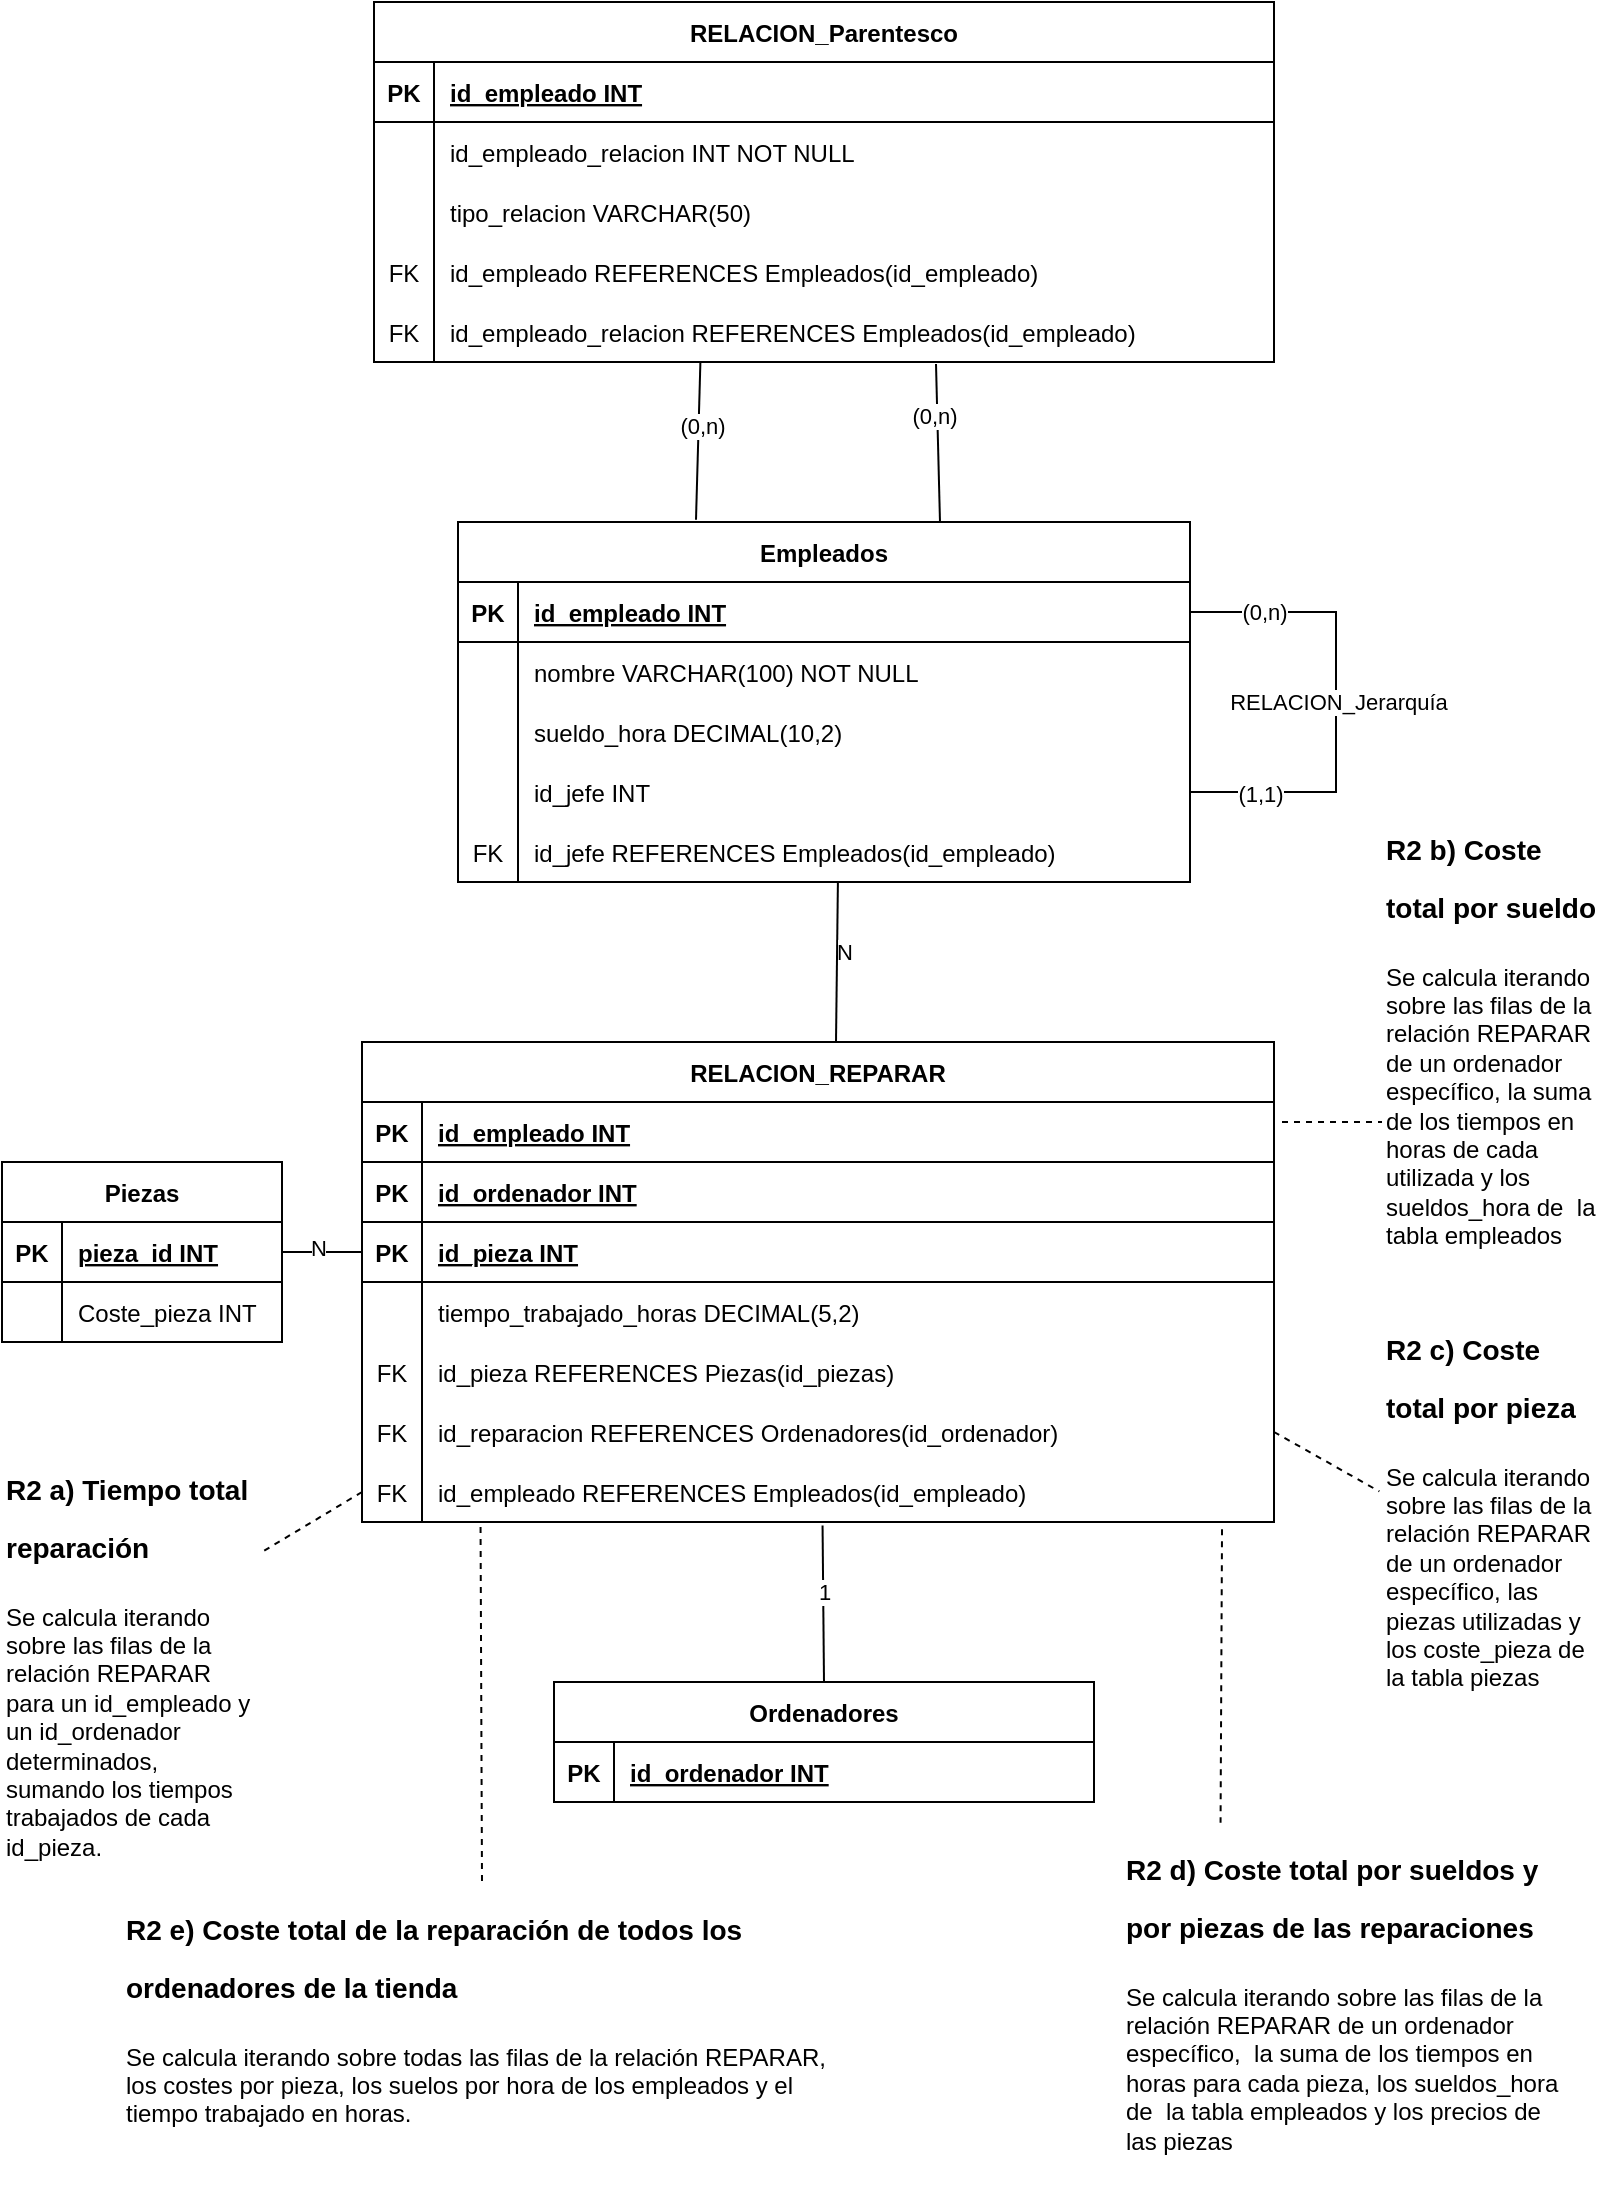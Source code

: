 <mxfile version="25.0.3">
  <diagram name="Página-1" id="xGgzA0Pqi8EQrlo79pXu">
    <mxGraphModel dx="-40" dy="119" grid="1" gridSize="10" guides="1" tooltips="1" connect="1" arrows="1" fold="1" page="1" pageScale="1" pageWidth="827" pageHeight="1169" math="0" shadow="0">
      <root>
        <mxCell id="0" />
        <mxCell id="1" parent="0" />
        <mxCell id="ciaVYC9OOsFVDhnM_Xw1-1" value="Empleados" style="shape=table;startSize=30;container=1;collapsible=1;childLayout=tableLayout;fixedRows=1;rowLines=0;fontStyle=1;align=center;resizeLast=1;" parent="1" vertex="1">
          <mxGeometry x="1068" y="1464" width="366" height="180" as="geometry" />
        </mxCell>
        <mxCell id="ciaVYC9OOsFVDhnM_Xw1-2" value="" style="shape=tableRow;horizontal=0;startSize=0;swimlaneHead=0;swimlaneBody=0;fillColor=none;collapsible=0;dropTarget=0;points=[[0,0.5],[1,0.5]];portConstraint=eastwest;strokeColor=inherit;top=0;left=0;right=0;bottom=1;" parent="ciaVYC9OOsFVDhnM_Xw1-1" vertex="1">
          <mxGeometry y="30" width="366" height="30" as="geometry" />
        </mxCell>
        <mxCell id="ciaVYC9OOsFVDhnM_Xw1-3" value="PK" style="shape=partialRectangle;overflow=hidden;connectable=0;fillColor=none;strokeColor=inherit;top=0;left=0;bottom=0;right=0;fontStyle=1;" parent="ciaVYC9OOsFVDhnM_Xw1-2" vertex="1">
          <mxGeometry width="30" height="30" as="geometry">
            <mxRectangle width="30" height="30" as="alternateBounds" />
          </mxGeometry>
        </mxCell>
        <mxCell id="ciaVYC9OOsFVDhnM_Xw1-4" value="id_empleado INT" style="shape=partialRectangle;overflow=hidden;connectable=0;fillColor=none;align=left;strokeColor=inherit;top=0;left=0;bottom=0;right=0;spacingLeft=6;fontStyle=5;" parent="ciaVYC9OOsFVDhnM_Xw1-2" vertex="1">
          <mxGeometry x="30" width="336" height="30" as="geometry">
            <mxRectangle width="336" height="30" as="alternateBounds" />
          </mxGeometry>
        </mxCell>
        <mxCell id="ciaVYC9OOsFVDhnM_Xw1-5" value="" style="shape=tableRow;horizontal=0;startSize=0;swimlaneHead=0;swimlaneBody=0;fillColor=none;collapsible=0;dropTarget=0;points=[[0,0.5],[1,0.5]];portConstraint=eastwest;strokeColor=inherit;top=0;left=0;right=0;bottom=0;" parent="ciaVYC9OOsFVDhnM_Xw1-1" vertex="1">
          <mxGeometry y="60" width="366" height="30" as="geometry" />
        </mxCell>
        <mxCell id="ciaVYC9OOsFVDhnM_Xw1-6" value="" style="shape=partialRectangle;overflow=hidden;connectable=0;fillColor=none;strokeColor=inherit;top=0;left=0;bottom=0;right=0;" parent="ciaVYC9OOsFVDhnM_Xw1-5" vertex="1">
          <mxGeometry width="30" height="30" as="geometry">
            <mxRectangle width="30" height="30" as="alternateBounds" />
          </mxGeometry>
        </mxCell>
        <mxCell id="ciaVYC9OOsFVDhnM_Xw1-7" value="nombre VARCHAR(100) NOT NULL" style="shape=partialRectangle;overflow=hidden;connectable=0;fillColor=none;align=left;strokeColor=inherit;top=0;left=0;bottom=0;right=0;spacingLeft=6;" parent="ciaVYC9OOsFVDhnM_Xw1-5" vertex="1">
          <mxGeometry x="30" width="336" height="30" as="geometry">
            <mxRectangle width="336" height="30" as="alternateBounds" />
          </mxGeometry>
        </mxCell>
        <mxCell id="ciaVYC9OOsFVDhnM_Xw1-8" value="" style="shape=tableRow;horizontal=0;startSize=0;swimlaneHead=0;swimlaneBody=0;fillColor=none;collapsible=0;dropTarget=0;points=[[0,0.5],[1,0.5]];portConstraint=eastwest;strokeColor=inherit;top=0;left=0;right=0;bottom=0;" parent="ciaVYC9OOsFVDhnM_Xw1-1" vertex="1">
          <mxGeometry y="90" width="366" height="30" as="geometry" />
        </mxCell>
        <mxCell id="ciaVYC9OOsFVDhnM_Xw1-9" value="" style="shape=partialRectangle;overflow=hidden;connectable=0;fillColor=none;strokeColor=inherit;top=0;left=0;bottom=0;right=0;" parent="ciaVYC9OOsFVDhnM_Xw1-8" vertex="1">
          <mxGeometry width="30" height="30" as="geometry">
            <mxRectangle width="30" height="30" as="alternateBounds" />
          </mxGeometry>
        </mxCell>
        <mxCell id="ciaVYC9OOsFVDhnM_Xw1-10" value="sueldo_hora DECIMAL(10,2)" style="shape=partialRectangle;overflow=hidden;connectable=0;fillColor=none;align=left;strokeColor=inherit;top=0;left=0;bottom=0;right=0;spacingLeft=6;" parent="ciaVYC9OOsFVDhnM_Xw1-8" vertex="1">
          <mxGeometry x="30" width="336" height="30" as="geometry">
            <mxRectangle width="336" height="30" as="alternateBounds" />
          </mxGeometry>
        </mxCell>
        <mxCell id="ciaVYC9OOsFVDhnM_Xw1-11" value="" style="shape=tableRow;horizontal=0;startSize=0;swimlaneHead=0;swimlaneBody=0;fillColor=none;collapsible=0;dropTarget=0;points=[[0,0.5],[1,0.5]];portConstraint=eastwest;strokeColor=inherit;top=0;left=0;right=0;bottom=0;" parent="ciaVYC9OOsFVDhnM_Xw1-1" vertex="1">
          <mxGeometry y="120" width="366" height="30" as="geometry" />
        </mxCell>
        <mxCell id="ciaVYC9OOsFVDhnM_Xw1-12" value="" style="shape=partialRectangle;overflow=hidden;connectable=0;fillColor=none;strokeColor=inherit;top=0;left=0;bottom=0;right=0;" parent="ciaVYC9OOsFVDhnM_Xw1-11" vertex="1">
          <mxGeometry width="30" height="30" as="geometry">
            <mxRectangle width="30" height="30" as="alternateBounds" />
          </mxGeometry>
        </mxCell>
        <mxCell id="ciaVYC9OOsFVDhnM_Xw1-13" value="id_jefe INT" style="shape=partialRectangle;overflow=hidden;connectable=0;fillColor=none;align=left;strokeColor=inherit;top=0;left=0;bottom=0;right=0;spacingLeft=6;" parent="ciaVYC9OOsFVDhnM_Xw1-11" vertex="1">
          <mxGeometry x="30" width="336" height="30" as="geometry">
            <mxRectangle width="336" height="30" as="alternateBounds" />
          </mxGeometry>
        </mxCell>
        <mxCell id="ciaVYC9OOsFVDhnM_Xw1-14" value="" style="shape=tableRow;horizontal=0;startSize=0;swimlaneHead=0;swimlaneBody=0;fillColor=none;collapsible=0;dropTarget=0;points=[[0,0.5],[1,0.5]];portConstraint=eastwest;strokeColor=inherit;top=0;left=0;right=0;bottom=0;" parent="ciaVYC9OOsFVDhnM_Xw1-1" vertex="1">
          <mxGeometry y="150" width="366" height="30" as="geometry" />
        </mxCell>
        <mxCell id="ciaVYC9OOsFVDhnM_Xw1-15" value="FK" style="shape=partialRectangle;overflow=hidden;connectable=0;fillColor=none;strokeColor=inherit;top=0;left=0;bottom=0;right=0;" parent="ciaVYC9OOsFVDhnM_Xw1-14" vertex="1">
          <mxGeometry width="30" height="30" as="geometry">
            <mxRectangle width="30" height="30" as="alternateBounds" />
          </mxGeometry>
        </mxCell>
        <mxCell id="ciaVYC9OOsFVDhnM_Xw1-16" value="id_jefe REFERENCES Empleados(id_empleado)" style="shape=partialRectangle;overflow=hidden;connectable=0;fillColor=none;align=left;strokeColor=inherit;top=0;left=0;bottom=0;right=0;spacingLeft=6;" parent="ciaVYC9OOsFVDhnM_Xw1-14" vertex="1">
          <mxGeometry x="30" width="336" height="30" as="geometry">
            <mxRectangle width="336" height="30" as="alternateBounds" />
          </mxGeometry>
        </mxCell>
        <mxCell id="2tgkT-NRapqYgI7skfgN-1" value="" style="endArrow=none;html=1;rounded=0;exitX=1;exitY=0.5;exitDx=0;exitDy=0;entryX=1;entryY=0.5;entryDx=0;entryDy=0;" parent="ciaVYC9OOsFVDhnM_Xw1-1" source="ciaVYC9OOsFVDhnM_Xw1-11" target="ciaVYC9OOsFVDhnM_Xw1-2" edge="1">
          <mxGeometry width="50" height="50" relative="1" as="geometry">
            <mxPoint x="366" y="135.0" as="sourcePoint" />
            <mxPoint x="366" y="45.0" as="targetPoint" />
            <Array as="points">
              <mxPoint x="439" y="135.0" />
              <mxPoint x="439" y="45.0" />
            </Array>
          </mxGeometry>
        </mxCell>
        <mxCell id="2tgkT-NRapqYgI7skfgN-2" value="RELACION_Jerarquía" style="edgeLabel;html=1;align=center;verticalAlign=middle;resizable=0;points=[];" parent="2tgkT-NRapqYgI7skfgN-1" vertex="1" connectable="0">
          <mxGeometry x="0.002" y="-1" relative="1" as="geometry">
            <mxPoint as="offset" />
          </mxGeometry>
        </mxCell>
        <mxCell id="2tgkT-NRapqYgI7skfgN-3" value="(1,1)" style="edgeLabel;html=1;align=center;verticalAlign=middle;resizable=0;points=[];" parent="2tgkT-NRapqYgI7skfgN-1" vertex="1" connectable="0">
          <mxGeometry x="-0.703" y="-1" relative="1" as="geometry">
            <mxPoint as="offset" />
          </mxGeometry>
        </mxCell>
        <mxCell id="2tgkT-NRapqYgI7skfgN-4" value="(0,n)" style="edgeLabel;html=1;align=center;verticalAlign=middle;resizable=0;points=[];" parent="2tgkT-NRapqYgI7skfgN-1" vertex="1" connectable="0">
          <mxGeometry x="0.686" relative="1" as="geometry">
            <mxPoint as="offset" />
          </mxGeometry>
        </mxCell>
        <mxCell id="ciaVYC9OOsFVDhnM_Xw1-17" value="RELACION_Parentesco" style="shape=table;startSize=30;container=1;collapsible=1;childLayout=tableLayout;fixedRows=1;rowLines=0;fontStyle=1;align=center;resizeLast=1;" parent="1" vertex="1">
          <mxGeometry x="1026" y="1204" width="450" height="180" as="geometry" />
        </mxCell>
        <mxCell id="ciaVYC9OOsFVDhnM_Xw1-18" value="" style="shape=tableRow;horizontal=0;startSize=0;swimlaneHead=0;swimlaneBody=0;fillColor=none;collapsible=0;dropTarget=0;points=[[0,0.5],[1,0.5]];portConstraint=eastwest;strokeColor=inherit;top=0;left=0;right=0;bottom=1;" parent="ciaVYC9OOsFVDhnM_Xw1-17" vertex="1">
          <mxGeometry y="30" width="450" height="30" as="geometry" />
        </mxCell>
        <mxCell id="ciaVYC9OOsFVDhnM_Xw1-19" value="PK" style="shape=partialRectangle;overflow=hidden;connectable=0;fillColor=none;strokeColor=inherit;top=0;left=0;bottom=0;right=0;fontStyle=1;" parent="ciaVYC9OOsFVDhnM_Xw1-18" vertex="1">
          <mxGeometry width="30" height="30" as="geometry">
            <mxRectangle width="30" height="30" as="alternateBounds" />
          </mxGeometry>
        </mxCell>
        <mxCell id="ciaVYC9OOsFVDhnM_Xw1-20" value="id_empleado INT" style="shape=partialRectangle;overflow=hidden;connectable=0;fillColor=none;align=left;strokeColor=inherit;top=0;left=0;bottom=0;right=0;spacingLeft=6;fontStyle=5;" parent="ciaVYC9OOsFVDhnM_Xw1-18" vertex="1">
          <mxGeometry x="30" width="420" height="30" as="geometry">
            <mxRectangle width="420" height="30" as="alternateBounds" />
          </mxGeometry>
        </mxCell>
        <mxCell id="ciaVYC9OOsFVDhnM_Xw1-21" value="" style="shape=tableRow;horizontal=0;startSize=0;swimlaneHead=0;swimlaneBody=0;fillColor=none;collapsible=0;dropTarget=0;points=[[0,0.5],[1,0.5]];portConstraint=eastwest;strokeColor=inherit;top=0;left=0;right=0;bottom=0;" parent="ciaVYC9OOsFVDhnM_Xw1-17" vertex="1">
          <mxGeometry y="60" width="450" height="30" as="geometry" />
        </mxCell>
        <mxCell id="ciaVYC9OOsFVDhnM_Xw1-22" value="" style="shape=partialRectangle;overflow=hidden;connectable=0;fillColor=none;strokeColor=inherit;top=0;left=0;bottom=0;right=0;" parent="ciaVYC9OOsFVDhnM_Xw1-21" vertex="1">
          <mxGeometry width="30" height="30" as="geometry">
            <mxRectangle width="30" height="30" as="alternateBounds" />
          </mxGeometry>
        </mxCell>
        <mxCell id="ciaVYC9OOsFVDhnM_Xw1-23" value="id_empleado_relacion INT NOT NULL" style="shape=partialRectangle;overflow=hidden;connectable=0;fillColor=none;align=left;strokeColor=inherit;top=0;left=0;bottom=0;right=0;spacingLeft=6;" parent="ciaVYC9OOsFVDhnM_Xw1-21" vertex="1">
          <mxGeometry x="30" width="420" height="30" as="geometry">
            <mxRectangle width="420" height="30" as="alternateBounds" />
          </mxGeometry>
        </mxCell>
        <mxCell id="ciaVYC9OOsFVDhnM_Xw1-24" value="" style="shape=tableRow;horizontal=0;startSize=0;swimlaneHead=0;swimlaneBody=0;fillColor=none;collapsible=0;dropTarget=0;points=[[0,0.5],[1,0.5]];portConstraint=eastwest;strokeColor=inherit;top=0;left=0;right=0;bottom=0;" parent="ciaVYC9OOsFVDhnM_Xw1-17" vertex="1">
          <mxGeometry y="90" width="450" height="30" as="geometry" />
        </mxCell>
        <mxCell id="ciaVYC9OOsFVDhnM_Xw1-25" value="" style="shape=partialRectangle;overflow=hidden;connectable=0;fillColor=none;strokeColor=inherit;top=0;left=0;bottom=0;right=0;" parent="ciaVYC9OOsFVDhnM_Xw1-24" vertex="1">
          <mxGeometry width="30" height="30" as="geometry">
            <mxRectangle width="30" height="30" as="alternateBounds" />
          </mxGeometry>
        </mxCell>
        <mxCell id="ciaVYC9OOsFVDhnM_Xw1-26" value="tipo_relacion VARCHAR(50)" style="shape=partialRectangle;overflow=hidden;connectable=0;fillColor=none;align=left;strokeColor=inherit;top=0;left=0;bottom=0;right=0;spacingLeft=6;" parent="ciaVYC9OOsFVDhnM_Xw1-24" vertex="1">
          <mxGeometry x="30" width="420" height="30" as="geometry">
            <mxRectangle width="420" height="30" as="alternateBounds" />
          </mxGeometry>
        </mxCell>
        <mxCell id="ciaVYC9OOsFVDhnM_Xw1-27" value="" style="shape=tableRow;horizontal=0;startSize=0;swimlaneHead=0;swimlaneBody=0;fillColor=none;collapsible=0;dropTarget=0;points=[[0,0.5],[1,0.5]];portConstraint=eastwest;strokeColor=inherit;top=0;left=0;right=0;bottom=0;" parent="ciaVYC9OOsFVDhnM_Xw1-17" vertex="1">
          <mxGeometry y="120" width="450" height="30" as="geometry" />
        </mxCell>
        <mxCell id="ciaVYC9OOsFVDhnM_Xw1-28" value="FK" style="shape=partialRectangle;overflow=hidden;connectable=0;fillColor=none;strokeColor=inherit;top=0;left=0;bottom=0;right=0;" parent="ciaVYC9OOsFVDhnM_Xw1-27" vertex="1">
          <mxGeometry width="30" height="30" as="geometry">
            <mxRectangle width="30" height="30" as="alternateBounds" />
          </mxGeometry>
        </mxCell>
        <mxCell id="ciaVYC9OOsFVDhnM_Xw1-29" value="id_empleado REFERENCES Empleados(id_empleado)" style="shape=partialRectangle;overflow=hidden;connectable=0;fillColor=none;align=left;strokeColor=inherit;top=0;left=0;bottom=0;right=0;spacingLeft=6;" parent="ciaVYC9OOsFVDhnM_Xw1-27" vertex="1">
          <mxGeometry x="30" width="420" height="30" as="geometry">
            <mxRectangle width="420" height="30" as="alternateBounds" />
          </mxGeometry>
        </mxCell>
        <mxCell id="ciaVYC9OOsFVDhnM_Xw1-30" value="" style="shape=tableRow;horizontal=0;startSize=0;swimlaneHead=0;swimlaneBody=0;fillColor=none;collapsible=0;dropTarget=0;points=[[0,0.5],[1,0.5]];portConstraint=eastwest;strokeColor=inherit;top=0;left=0;right=0;bottom=0;" parent="ciaVYC9OOsFVDhnM_Xw1-17" vertex="1">
          <mxGeometry y="150" width="450" height="30" as="geometry" />
        </mxCell>
        <mxCell id="ciaVYC9OOsFVDhnM_Xw1-31" value="FK" style="shape=partialRectangle;overflow=hidden;connectable=0;fillColor=none;strokeColor=inherit;top=0;left=0;bottom=0;right=0;" parent="ciaVYC9OOsFVDhnM_Xw1-30" vertex="1">
          <mxGeometry width="30" height="30" as="geometry">
            <mxRectangle width="30" height="30" as="alternateBounds" />
          </mxGeometry>
        </mxCell>
        <mxCell id="ciaVYC9OOsFVDhnM_Xw1-32" value="id_empleado_relacion REFERENCES Empleados(id_empleado)" style="shape=partialRectangle;overflow=hidden;connectable=0;fillColor=none;align=left;strokeColor=inherit;top=0;left=0;bottom=0;right=0;spacingLeft=6;" parent="ciaVYC9OOsFVDhnM_Xw1-30" vertex="1">
          <mxGeometry x="30" width="420" height="30" as="geometry">
            <mxRectangle width="420" height="30" as="alternateBounds" />
          </mxGeometry>
        </mxCell>
        <mxCell id="ciaVYC9OOsFVDhnM_Xw1-33" value="Ordenadores" style="shape=table;startSize=30;container=1;collapsible=1;childLayout=tableLayout;fixedRows=1;rowLines=0;fontStyle=1;align=center;resizeLast=1;" parent="1" vertex="1">
          <mxGeometry x="1116" y="2044" width="270" height="60" as="geometry" />
        </mxCell>
        <mxCell id="ciaVYC9OOsFVDhnM_Xw1-34" value="" style="shape=tableRow;horizontal=0;startSize=0;swimlaneHead=0;swimlaneBody=0;fillColor=none;collapsible=0;dropTarget=0;points=[[0,0.5],[1,0.5]];portConstraint=eastwest;strokeColor=inherit;top=0;left=0;right=0;bottom=1;" parent="ciaVYC9OOsFVDhnM_Xw1-33" vertex="1">
          <mxGeometry y="30" width="270" height="30" as="geometry" />
        </mxCell>
        <mxCell id="ciaVYC9OOsFVDhnM_Xw1-35" value="PK" style="shape=partialRectangle;overflow=hidden;connectable=0;fillColor=none;strokeColor=inherit;top=0;left=0;bottom=0;right=0;fontStyle=1;" parent="ciaVYC9OOsFVDhnM_Xw1-34" vertex="1">
          <mxGeometry width="30" height="30" as="geometry">
            <mxRectangle width="30" height="30" as="alternateBounds" />
          </mxGeometry>
        </mxCell>
        <mxCell id="ciaVYC9OOsFVDhnM_Xw1-36" value="id_ordenador INT" style="shape=partialRectangle;overflow=hidden;connectable=0;fillColor=none;align=left;strokeColor=inherit;top=0;left=0;bottom=0;right=0;spacingLeft=6;fontStyle=5;" parent="ciaVYC9OOsFVDhnM_Xw1-34" vertex="1">
          <mxGeometry x="30" width="240" height="30" as="geometry">
            <mxRectangle width="240" height="30" as="alternateBounds" />
          </mxGeometry>
        </mxCell>
        <mxCell id="ciaVYC9OOsFVDhnM_Xw1-37" value="RELACION_REPARAR" style="shape=table;startSize=30;container=1;collapsible=1;childLayout=tableLayout;fixedRows=1;rowLines=0;fontStyle=1;align=center;resizeLast=1;" parent="1" vertex="1">
          <mxGeometry x="1020" y="1724" width="456" height="240" as="geometry" />
        </mxCell>
        <mxCell id="ciaVYC9OOsFVDhnM_Xw1-38" value="" style="shape=tableRow;horizontal=0;startSize=0;swimlaneHead=0;swimlaneBody=0;fillColor=none;collapsible=0;dropTarget=0;points=[[0,0.5],[1,0.5]];portConstraint=eastwest;strokeColor=inherit;top=0;left=0;right=0;bottom=1;" parent="ciaVYC9OOsFVDhnM_Xw1-37" vertex="1">
          <mxGeometry y="30" width="456" height="30" as="geometry" />
        </mxCell>
        <mxCell id="ciaVYC9OOsFVDhnM_Xw1-39" value="PK" style="shape=partialRectangle;overflow=hidden;connectable=0;fillColor=none;strokeColor=inherit;top=0;left=0;bottom=0;right=0;fontStyle=1;" parent="ciaVYC9OOsFVDhnM_Xw1-38" vertex="1">
          <mxGeometry width="30" height="30" as="geometry">
            <mxRectangle width="30" height="30" as="alternateBounds" />
          </mxGeometry>
        </mxCell>
        <mxCell id="ciaVYC9OOsFVDhnM_Xw1-40" value="id_empleado INT" style="shape=partialRectangle;overflow=hidden;connectable=0;fillColor=none;align=left;strokeColor=inherit;top=0;left=0;bottom=0;right=0;spacingLeft=6;fontStyle=5;" parent="ciaVYC9OOsFVDhnM_Xw1-38" vertex="1">
          <mxGeometry x="30" width="426" height="30" as="geometry">
            <mxRectangle width="426" height="30" as="alternateBounds" />
          </mxGeometry>
        </mxCell>
        <mxCell id="ciaVYC9OOsFVDhnM_Xw1-41" value="" style="shape=tableRow;horizontal=0;startSize=0;swimlaneHead=0;swimlaneBody=0;fillColor=none;collapsible=0;dropTarget=0;points=[[0,0.5],[1,0.5]];portConstraint=eastwest;strokeColor=inherit;top=0;left=0;right=0;bottom=1;" parent="ciaVYC9OOsFVDhnM_Xw1-37" vertex="1">
          <mxGeometry y="60" width="456" height="30" as="geometry" />
        </mxCell>
        <mxCell id="ciaVYC9OOsFVDhnM_Xw1-42" value="PK" style="shape=partialRectangle;overflow=hidden;connectable=0;fillColor=none;strokeColor=inherit;top=0;left=0;bottom=0;right=0;fontStyle=1;" parent="ciaVYC9OOsFVDhnM_Xw1-41" vertex="1">
          <mxGeometry width="30" height="30" as="geometry">
            <mxRectangle width="30" height="30" as="alternateBounds" />
          </mxGeometry>
        </mxCell>
        <mxCell id="ciaVYC9OOsFVDhnM_Xw1-43" value="id_ordenador INT" style="shape=partialRectangle;overflow=hidden;connectable=0;fillColor=none;align=left;strokeColor=inherit;top=0;left=0;bottom=0;right=0;spacingLeft=6;fontStyle=5;" parent="ciaVYC9OOsFVDhnM_Xw1-41" vertex="1">
          <mxGeometry x="30" width="426" height="30" as="geometry">
            <mxRectangle width="426" height="30" as="alternateBounds" />
          </mxGeometry>
        </mxCell>
        <mxCell id="ciaVYC9OOsFVDhnM_Xw1-44" style="shape=tableRow;horizontal=0;startSize=0;swimlaneHead=0;swimlaneBody=0;fillColor=none;collapsible=0;dropTarget=0;points=[[0,0.5],[1,0.5]];portConstraint=eastwest;strokeColor=inherit;top=0;left=0;right=0;bottom=1;" parent="ciaVYC9OOsFVDhnM_Xw1-37" vertex="1">
          <mxGeometry y="90" width="456" height="30" as="geometry" />
        </mxCell>
        <mxCell id="ciaVYC9OOsFVDhnM_Xw1-45" value="PK" style="shape=partialRectangle;overflow=hidden;connectable=0;fillColor=none;strokeColor=inherit;top=0;left=0;bottom=0;right=0;fontStyle=1;" parent="ciaVYC9OOsFVDhnM_Xw1-44" vertex="1">
          <mxGeometry width="30" height="30" as="geometry">
            <mxRectangle width="30" height="30" as="alternateBounds" />
          </mxGeometry>
        </mxCell>
        <mxCell id="ciaVYC9OOsFVDhnM_Xw1-46" value="id_pieza INT" style="shape=partialRectangle;overflow=hidden;connectable=0;fillColor=none;align=left;strokeColor=inherit;top=0;left=0;bottom=0;right=0;spacingLeft=6;fontStyle=5;" parent="ciaVYC9OOsFVDhnM_Xw1-44" vertex="1">
          <mxGeometry x="30" width="426" height="30" as="geometry">
            <mxRectangle width="426" height="30" as="alternateBounds" />
          </mxGeometry>
        </mxCell>
        <mxCell id="ciaVYC9OOsFVDhnM_Xw1-50" value="" style="shape=tableRow;horizontal=0;startSize=0;swimlaneHead=0;swimlaneBody=0;fillColor=none;collapsible=0;dropTarget=0;points=[[0,0.5],[1,0.5]];portConstraint=eastwest;strokeColor=inherit;top=0;left=0;right=0;bottom=0;" parent="ciaVYC9OOsFVDhnM_Xw1-37" vertex="1">
          <mxGeometry y="120" width="456" height="30" as="geometry" />
        </mxCell>
        <mxCell id="ciaVYC9OOsFVDhnM_Xw1-51" value="" style="shape=partialRectangle;overflow=hidden;connectable=0;fillColor=none;strokeColor=inherit;top=0;left=0;bottom=0;right=0;" parent="ciaVYC9OOsFVDhnM_Xw1-50" vertex="1">
          <mxGeometry width="30" height="30" as="geometry">
            <mxRectangle width="30" height="30" as="alternateBounds" />
          </mxGeometry>
        </mxCell>
        <mxCell id="ciaVYC9OOsFVDhnM_Xw1-52" value="tiempo_trabajado_horas DECIMAL(5,2)" style="shape=partialRectangle;overflow=hidden;connectable=0;fillColor=none;align=left;strokeColor=inherit;top=0;left=0;bottom=0;right=0;spacingLeft=6;" parent="ciaVYC9OOsFVDhnM_Xw1-50" vertex="1">
          <mxGeometry x="30" width="426" height="30" as="geometry">
            <mxRectangle width="426" height="30" as="alternateBounds" />
          </mxGeometry>
        </mxCell>
        <mxCell id="ciaVYC9OOsFVDhnM_Xw1-53" value="" style="shape=tableRow;horizontal=0;startSize=0;swimlaneHead=0;swimlaneBody=0;fillColor=none;collapsible=0;dropTarget=0;points=[[0,0.5],[1,0.5]];portConstraint=eastwest;strokeColor=inherit;top=0;left=0;right=0;bottom=0;" parent="ciaVYC9OOsFVDhnM_Xw1-37" vertex="1">
          <mxGeometry y="150" width="456" height="30" as="geometry" />
        </mxCell>
        <mxCell id="ciaVYC9OOsFVDhnM_Xw1-54" value="FK" style="shape=partialRectangle;overflow=hidden;connectable=0;fillColor=none;strokeColor=inherit;top=0;left=0;bottom=0;right=0;" parent="ciaVYC9OOsFVDhnM_Xw1-53" vertex="1">
          <mxGeometry width="30" height="30" as="geometry">
            <mxRectangle width="30" height="30" as="alternateBounds" />
          </mxGeometry>
        </mxCell>
        <mxCell id="ciaVYC9OOsFVDhnM_Xw1-55" value="id_pieza REFERENCES Piezas(id_piezas)" style="shape=partialRectangle;overflow=hidden;connectable=0;fillColor=none;align=left;strokeColor=inherit;top=0;left=0;bottom=0;right=0;spacingLeft=6;" parent="ciaVYC9OOsFVDhnM_Xw1-53" vertex="1">
          <mxGeometry x="30" width="426" height="30" as="geometry">
            <mxRectangle width="426" height="30" as="alternateBounds" />
          </mxGeometry>
        </mxCell>
        <mxCell id="ciaVYC9OOsFVDhnM_Xw1-56" value="" style="shape=tableRow;horizontal=0;startSize=0;swimlaneHead=0;swimlaneBody=0;fillColor=none;collapsible=0;dropTarget=0;points=[[0,0.5],[1,0.5]];portConstraint=eastwest;strokeColor=inherit;top=0;left=0;right=0;bottom=0;" parent="ciaVYC9OOsFVDhnM_Xw1-37" vertex="1">
          <mxGeometry y="180" width="456" height="30" as="geometry" />
        </mxCell>
        <mxCell id="ciaVYC9OOsFVDhnM_Xw1-57" value="FK" style="shape=partialRectangle;overflow=hidden;connectable=0;fillColor=none;strokeColor=inherit;top=0;left=0;bottom=0;right=0;" parent="ciaVYC9OOsFVDhnM_Xw1-56" vertex="1">
          <mxGeometry width="30" height="30" as="geometry">
            <mxRectangle width="30" height="30" as="alternateBounds" />
          </mxGeometry>
        </mxCell>
        <mxCell id="ciaVYC9OOsFVDhnM_Xw1-58" value="id_reparacion REFERENCES Ordenadores(id_ordenador)" style="shape=partialRectangle;overflow=hidden;connectable=0;fillColor=none;align=left;strokeColor=inherit;top=0;left=0;bottom=0;right=0;spacingLeft=6;" parent="ciaVYC9OOsFVDhnM_Xw1-56" vertex="1">
          <mxGeometry x="30" width="426" height="30" as="geometry">
            <mxRectangle width="426" height="30" as="alternateBounds" />
          </mxGeometry>
        </mxCell>
        <mxCell id="ciaVYC9OOsFVDhnM_Xw1-59" value="" style="shape=tableRow;horizontal=0;startSize=0;swimlaneHead=0;swimlaneBody=0;fillColor=none;collapsible=0;dropTarget=0;points=[[0,0.5],[1,0.5]];portConstraint=eastwest;strokeColor=inherit;top=0;left=0;right=0;bottom=0;" parent="ciaVYC9OOsFVDhnM_Xw1-37" vertex="1">
          <mxGeometry y="210" width="456" height="30" as="geometry" />
        </mxCell>
        <mxCell id="ciaVYC9OOsFVDhnM_Xw1-60" value="FK" style="shape=partialRectangle;overflow=hidden;connectable=0;fillColor=none;strokeColor=inherit;top=0;left=0;bottom=0;right=0;" parent="ciaVYC9OOsFVDhnM_Xw1-59" vertex="1">
          <mxGeometry width="30" height="30" as="geometry">
            <mxRectangle width="30" height="30" as="alternateBounds" />
          </mxGeometry>
        </mxCell>
        <mxCell id="ciaVYC9OOsFVDhnM_Xw1-61" value="id_empleado REFERENCES Empleados(id_empleado)" style="shape=partialRectangle;overflow=hidden;connectable=0;fillColor=none;align=left;strokeColor=inherit;top=0;left=0;bottom=0;right=0;spacingLeft=6;" parent="ciaVYC9OOsFVDhnM_Xw1-59" vertex="1">
          <mxGeometry x="30" width="426" height="30" as="geometry">
            <mxRectangle width="426" height="30" as="alternateBounds" />
          </mxGeometry>
        </mxCell>
        <mxCell id="ciaVYC9OOsFVDhnM_Xw1-62" value="" style="endArrow=none;html=1;rounded=0;entryX=0.496;entryY=1.037;entryDx=0;entryDy=0;entryPerimeter=0;" parent="1" edge="1">
          <mxGeometry width="50" height="50" relative="1" as="geometry">
            <mxPoint x="1187" y="1462.89" as="sourcePoint" />
            <mxPoint x="1189.2" y="1384" as="targetPoint" />
          </mxGeometry>
        </mxCell>
        <mxCell id="ciaVYC9OOsFVDhnM_Xw1-63" value="(0,n)" style="edgeLabel;html=1;align=center;verticalAlign=middle;resizable=0;points=[];" parent="ciaVYC9OOsFVDhnM_Xw1-62" vertex="1" connectable="0">
          <mxGeometry x="0.189" y="-1" relative="1" as="geometry">
            <mxPoint as="offset" />
          </mxGeometry>
        </mxCell>
        <mxCell id="ciaVYC9OOsFVDhnM_Xw1-64" value="" style="endArrow=none;html=1;rounded=0;entryX=0.519;entryY=1;entryDx=0;entryDy=0;entryPerimeter=0;" parent="1" target="ciaVYC9OOsFVDhnM_Xw1-14" edge="1">
          <mxGeometry width="50" height="50" relative="1" as="geometry">
            <mxPoint x="1257" y="1724" as="sourcePoint" />
            <mxPoint x="1317" y="1714" as="targetPoint" />
          </mxGeometry>
        </mxCell>
        <mxCell id="ciaVYC9OOsFVDhnM_Xw1-65" value="N" style="edgeLabel;html=1;align=center;verticalAlign=middle;resizable=0;points=[];" parent="ciaVYC9OOsFVDhnM_Xw1-64" vertex="1" connectable="0">
          <mxGeometry x="0.129" y="-3" relative="1" as="geometry">
            <mxPoint as="offset" />
          </mxGeometry>
        </mxCell>
        <mxCell id="ciaVYC9OOsFVDhnM_Xw1-66" value="" style="endArrow=none;html=1;rounded=0;entryX=0.505;entryY=1.057;entryDx=0;entryDy=0;entryPerimeter=0;exitX=0.5;exitY=0;exitDx=0;exitDy=0;" parent="1" source="ciaVYC9OOsFVDhnM_Xw1-33" target="ciaVYC9OOsFVDhnM_Xw1-59" edge="1">
          <mxGeometry width="50" height="50" relative="1" as="geometry">
            <mxPoint x="1265" y="2014" as="sourcePoint" />
            <mxPoint x="1317" y="1954" as="targetPoint" />
          </mxGeometry>
        </mxCell>
        <mxCell id="ciaVYC9OOsFVDhnM_Xw1-67" value="1" style="edgeLabel;html=1;align=center;verticalAlign=middle;resizable=0;points=[];" parent="ciaVYC9OOsFVDhnM_Xw1-66" vertex="1" connectable="0">
          <mxGeometry x="0.13" relative="1" as="geometry">
            <mxPoint y="-1" as="offset" />
          </mxGeometry>
        </mxCell>
        <mxCell id="ciaVYC9OOsFVDhnM_Xw1-68" value="" style="endArrow=none;html=1;rounded=0;entryX=0.496;entryY=1.037;entryDx=0;entryDy=0;entryPerimeter=0;exitX=0.5;exitY=0;exitDx=0;exitDy=0;" parent="1" edge="1">
          <mxGeometry width="50" height="50" relative="1" as="geometry">
            <mxPoint x="1309" y="1464" as="sourcePoint" />
            <mxPoint x="1307" y="1385" as="targetPoint" />
          </mxGeometry>
        </mxCell>
        <mxCell id="ciaVYC9OOsFVDhnM_Xw1-69" value="(0,n)" style="edgeLabel;html=1;align=center;verticalAlign=middle;resizable=0;points=[];" parent="ciaVYC9OOsFVDhnM_Xw1-68" vertex="1" connectable="0">
          <mxGeometry x="0.343" y="2" relative="1" as="geometry">
            <mxPoint as="offset" />
          </mxGeometry>
        </mxCell>
        <mxCell id="ciaVYC9OOsFVDhnM_Xw1-70" value="&lt;h1 style=&quot;margin-top: 0px;&quot;&gt;&lt;font style=&quot;font-size: 14px;&quot;&gt;R2 a) Tiempo total reparación&lt;/font&gt;&lt;br&gt;&lt;/h1&gt;&lt;p&gt;Se calcula iterando sobre las filas de la relación REPARAR para un id_empleado y un id_ordenador determinados, sumando los tiempos trabajados de cada id_pieza.&lt;br&gt;&lt;/p&gt;" style="text;html=1;whiteSpace=wrap;overflow=hidden;rounded=0;" parent="1" vertex="1">
          <mxGeometry x="840" y="1924" width="130" height="220" as="geometry" />
        </mxCell>
        <mxCell id="ciaVYC9OOsFVDhnM_Xw1-71" value="" style="endArrow=none;dashed=1;html=1;rounded=0;" parent="1" edge="1">
          <mxGeometry width="50" height="50" relative="1" as="geometry">
            <mxPoint x="1480" y="1764" as="sourcePoint" />
            <mxPoint x="1530" y="1764" as="targetPoint" />
            <Array as="points" />
          </mxGeometry>
        </mxCell>
        <mxCell id="ciaVYC9OOsFVDhnM_Xw1-72" value="Piezas" style="shape=table;startSize=30;container=1;collapsible=1;childLayout=tableLayout;fixedRows=1;rowLines=0;fontStyle=1;align=center;resizeLast=1;" parent="1" vertex="1">
          <mxGeometry x="840" y="1784" width="140" height="90" as="geometry" />
        </mxCell>
        <mxCell id="ciaVYC9OOsFVDhnM_Xw1-73" value="" style="shape=tableRow;horizontal=0;startSize=0;swimlaneHead=0;swimlaneBody=0;fillColor=none;collapsible=0;dropTarget=0;points=[[0,0.5],[1,0.5]];portConstraint=eastwest;strokeColor=inherit;top=0;left=0;right=0;bottom=1;" parent="ciaVYC9OOsFVDhnM_Xw1-72" vertex="1">
          <mxGeometry y="30" width="140" height="30" as="geometry" />
        </mxCell>
        <mxCell id="ciaVYC9OOsFVDhnM_Xw1-74" value="PK" style="shape=partialRectangle;overflow=hidden;connectable=0;fillColor=none;strokeColor=inherit;top=0;left=0;bottom=0;right=0;fontStyle=1;" parent="ciaVYC9OOsFVDhnM_Xw1-73" vertex="1">
          <mxGeometry width="30" height="30" as="geometry">
            <mxRectangle width="30" height="30" as="alternateBounds" />
          </mxGeometry>
        </mxCell>
        <mxCell id="ciaVYC9OOsFVDhnM_Xw1-75" value="pieza_id INT" style="shape=partialRectangle;overflow=hidden;connectable=0;fillColor=none;align=left;strokeColor=inherit;top=0;left=0;bottom=0;right=0;spacingLeft=6;fontStyle=5;" parent="ciaVYC9OOsFVDhnM_Xw1-73" vertex="1">
          <mxGeometry x="30" width="110" height="30" as="geometry">
            <mxRectangle width="110" height="30" as="alternateBounds" />
          </mxGeometry>
        </mxCell>
        <mxCell id="ciaVYC9OOsFVDhnM_Xw1-76" value="" style="shape=tableRow;horizontal=0;startSize=0;swimlaneHead=0;swimlaneBody=0;fillColor=none;collapsible=0;dropTarget=0;points=[[0,0.5],[1,0.5]];portConstraint=eastwest;strokeColor=inherit;top=0;left=0;right=0;bottom=0;" parent="ciaVYC9OOsFVDhnM_Xw1-72" vertex="1">
          <mxGeometry y="60" width="140" height="30" as="geometry" />
        </mxCell>
        <mxCell id="ciaVYC9OOsFVDhnM_Xw1-77" value="" style="shape=partialRectangle;overflow=hidden;connectable=0;fillColor=none;strokeColor=inherit;top=0;left=0;bottom=0;right=0;" parent="ciaVYC9OOsFVDhnM_Xw1-76" vertex="1">
          <mxGeometry width="30" height="30" as="geometry">
            <mxRectangle width="30" height="30" as="alternateBounds" />
          </mxGeometry>
        </mxCell>
        <mxCell id="ciaVYC9OOsFVDhnM_Xw1-78" value="Coste_pieza INT" style="shape=partialRectangle;overflow=hidden;connectable=0;fillColor=none;align=left;strokeColor=inherit;top=0;left=0;bottom=0;right=0;spacingLeft=6;" parent="ciaVYC9OOsFVDhnM_Xw1-76" vertex="1">
          <mxGeometry x="30" width="110" height="30" as="geometry">
            <mxRectangle width="110" height="30" as="alternateBounds" />
          </mxGeometry>
        </mxCell>
        <mxCell id="ciaVYC9OOsFVDhnM_Xw1-82" value="&lt;h1 style=&quot;margin-top: 0px;&quot;&gt;&lt;font style=&quot;font-size: 14px;&quot;&gt;R2 d) Coste total por sueldos y por piezas de las reparaciones&lt;/font&gt;&lt;br&gt;&lt;/h1&gt;&lt;p&gt;Se calcula iterando sobre las filas de la relación REPARAR de un ordenador específico,&amp;nbsp; la suma de los tiempos en horas para cada pieza, los sueldos_hora de&amp;nbsp; la tabla empleados y los precios de las piezas&lt;br&gt;&lt;/p&gt;" style="text;html=1;whiteSpace=wrap;overflow=hidden;rounded=0;" parent="1" vertex="1">
          <mxGeometry x="1400" y="2114" width="220" height="180" as="geometry" />
        </mxCell>
        <mxCell id="ciaVYC9OOsFVDhnM_Xw1-83" value="" style="endArrow=none;dashed=1;html=1;rounded=0;exitX=0.943;exitY=1.122;exitDx=0;exitDy=0;exitPerimeter=0;entryX=0.224;entryY=0.002;entryDx=0;entryDy=0;entryPerimeter=0;" parent="1" source="ciaVYC9OOsFVDhnM_Xw1-59" target="ciaVYC9OOsFVDhnM_Xw1-82" edge="1">
          <mxGeometry width="50" height="50" relative="1" as="geometry">
            <mxPoint x="1481" y="1903.73" as="sourcePoint" />
            <mxPoint x="1450" y="2014" as="targetPoint" />
            <Array as="points" />
          </mxGeometry>
        </mxCell>
        <mxCell id="ciaVYC9OOsFVDhnM_Xw1-84" value="" style="endArrow=none;html=1;rounded=0;entryX=0;entryY=0.5;entryDx=0;entryDy=0;exitX=1;exitY=0.5;exitDx=0;exitDy=0;" parent="1" source="ciaVYC9OOsFVDhnM_Xw1-73" target="ciaVYC9OOsFVDhnM_Xw1-44" edge="1">
          <mxGeometry width="50" height="50" relative="1" as="geometry">
            <mxPoint x="940" y="1874" as="sourcePoint" />
            <mxPoint x="990" y="1824" as="targetPoint" />
          </mxGeometry>
        </mxCell>
        <mxCell id="ciaVYC9OOsFVDhnM_Xw1-85" value="N" style="edgeLabel;html=1;align=center;verticalAlign=middle;resizable=0;points=[];" parent="ciaVYC9OOsFVDhnM_Xw1-84" vertex="1" connectable="0">
          <mxGeometry x="-0.097" y="2" relative="1" as="geometry">
            <mxPoint as="offset" />
          </mxGeometry>
        </mxCell>
        <mxCell id="ciaVYC9OOsFVDhnM_Xw1-86" value="&lt;h1 style=&quot;margin-top: 0px;&quot;&gt;&lt;font style=&quot;font-size: 14px;&quot;&gt;R2 b) Coste total por sueldo&lt;/font&gt;&lt;br&gt;&lt;/h1&gt;&lt;p&gt;Se calcula iterando sobre las filas de la relación REPARAR de un ordenador específico, la suma de los tiempos en horas de cada utilizada y los sueldos_hora de&amp;nbsp; la tabla empleados&lt;/p&gt;" style="text;html=1;whiteSpace=wrap;overflow=hidden;rounded=0;" parent="1" vertex="1">
          <mxGeometry x="1530" y="1604" width="110" height="260" as="geometry" />
        </mxCell>
        <mxCell id="ciaVYC9OOsFVDhnM_Xw1-87" value="" style="endArrow=none;dashed=1;html=1;rounded=0;exitX=0;exitY=0.5;exitDx=0;exitDy=0;entryX=1;entryY=0.25;entryDx=0;entryDy=0;" parent="1" source="ciaVYC9OOsFVDhnM_Xw1-59" target="ciaVYC9OOsFVDhnM_Xw1-70" edge="1">
          <mxGeometry width="50" height="50" relative="1" as="geometry">
            <mxPoint x="1010" y="1934" as="sourcePoint" />
            <mxPoint x="1060" y="1884" as="targetPoint" />
          </mxGeometry>
        </mxCell>
        <mxCell id="ciaVYC9OOsFVDhnM_Xw1-88" value="&lt;h1 style=&quot;margin-top: 0px;&quot;&gt;&lt;font style=&quot;font-size: 14px;&quot;&gt;R2 c) Coste total por pieza&lt;/font&gt;&lt;br&gt;&lt;/h1&gt;&lt;p&gt;Se calcula iterando sobre las filas de la relación REPARAR de un ordenador específico, las piezas utilizadas y los coste_pieza de&amp;nbsp; la tabla piezas&lt;/p&gt;" style="text;html=1;whiteSpace=wrap;overflow=hidden;rounded=0;" parent="1" vertex="1">
          <mxGeometry x="1530" y="1854" width="110" height="210" as="geometry" />
        </mxCell>
        <mxCell id="ciaVYC9OOsFVDhnM_Xw1-89" value="" style="endArrow=none;dashed=1;html=1;rounded=0;entryX=-0.012;entryY=0.451;entryDx=0;entryDy=0;entryPerimeter=0;exitX=1;exitY=0.5;exitDx=0;exitDy=0;" parent="1" source="ciaVYC9OOsFVDhnM_Xw1-56" target="ciaVYC9OOsFVDhnM_Xw1-88" edge="1">
          <mxGeometry width="50" height="50" relative="1" as="geometry">
            <mxPoint x="1485" y="1904" as="sourcePoint" />
            <mxPoint x="1535" y="1904" as="targetPoint" />
            <Array as="points" />
          </mxGeometry>
        </mxCell>
        <mxCell id="ciaVYC9OOsFVDhnM_Xw1-90" value="&lt;h1 style=&quot;margin-top: 0px;&quot;&gt;&lt;font style=&quot;font-size: 14px;&quot;&gt;R2 e) Coste total de la reparación de todos los ordenadores de la tienda&lt;/font&gt;&lt;br&gt;&lt;/h1&gt;&lt;p&gt;Se calcula iterando sobre todas las filas de la relación REPARAR, los costes por pieza, los suelos por hora de los empleados y el tiempo trabajado en horas.&lt;br&gt;&lt;/p&gt;" style="text;html=1;whiteSpace=wrap;overflow=hidden;rounded=0;" parent="1" vertex="1">
          <mxGeometry x="900" y="2144" width="360" height="160" as="geometry" />
        </mxCell>
        <mxCell id="ciaVYC9OOsFVDhnM_Xw1-91" value="" style="endArrow=none;dashed=1;html=1;rounded=0;exitX=0.13;exitY=1.082;exitDx=0;exitDy=0;exitPerimeter=0;entryX=0.5;entryY=0;entryDx=0;entryDy=0;" parent="1" source="ciaVYC9OOsFVDhnM_Xw1-59" target="ciaVYC9OOsFVDhnM_Xw1-90" edge="1">
          <mxGeometry width="50" height="50" relative="1" as="geometry">
            <mxPoint x="1029" y="1975" as="sourcePoint" />
            <mxPoint x="960" y="1974" as="targetPoint" />
          </mxGeometry>
        </mxCell>
      </root>
    </mxGraphModel>
  </diagram>
</mxfile>

